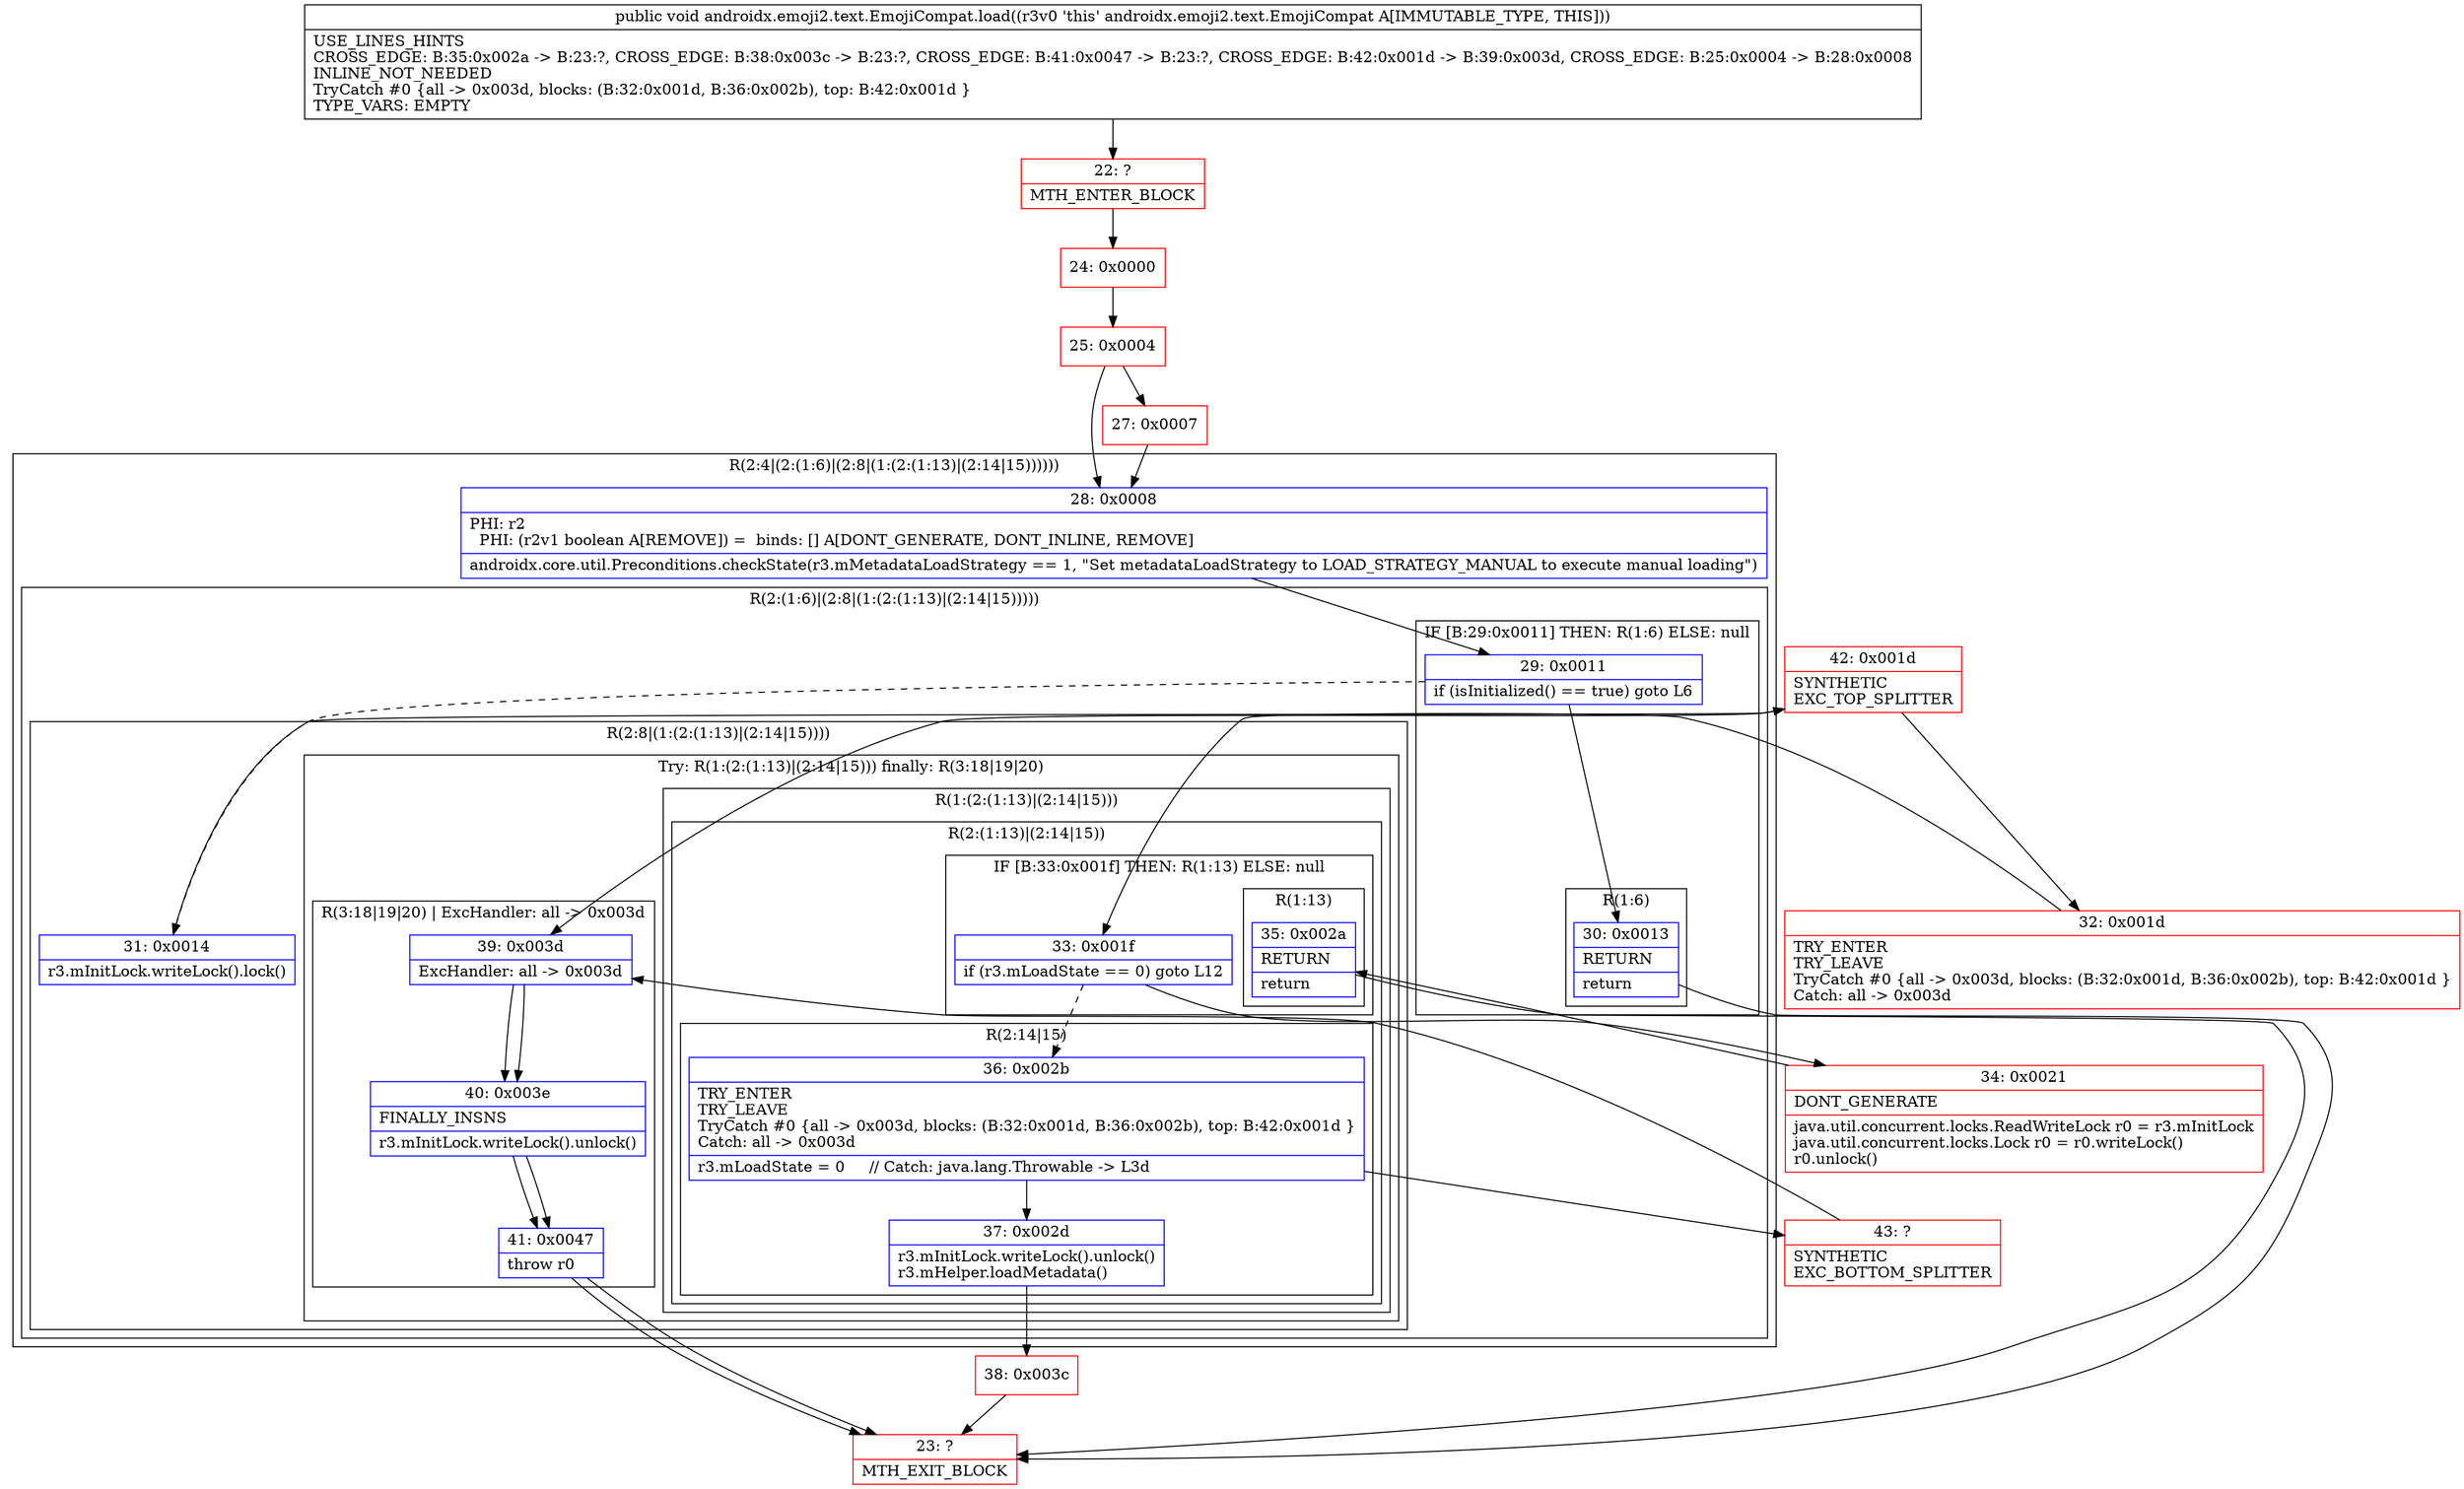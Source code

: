 digraph "CFG forandroidx.emoji2.text.EmojiCompat.load()V" {
subgraph cluster_Region_360831136 {
label = "R(2:4|(2:(1:6)|(2:8|(1:(2:(1:13)|(2:14|15))))))";
node [shape=record,color=blue];
Node_28 [shape=record,label="{28\:\ 0x0008|PHI: r2 \l  PHI: (r2v1 boolean A[REMOVE]) =  binds: [] A[DONT_GENERATE, DONT_INLINE, REMOVE]\l|androidx.core.util.Preconditions.checkState(r3.mMetadataLoadStrategy == 1, \"Set metadataLoadStrategy to LOAD_STRATEGY_MANUAL to execute manual loading\")\l}"];
subgraph cluster_Region_1990330645 {
label = "R(2:(1:6)|(2:8|(1:(2:(1:13)|(2:14|15)))))";
node [shape=record,color=blue];
subgraph cluster_IfRegion_2116410572 {
label = "IF [B:29:0x0011] THEN: R(1:6) ELSE: null";
node [shape=record,color=blue];
Node_29 [shape=record,label="{29\:\ 0x0011|if (isInitialized() == true) goto L6\l}"];
subgraph cluster_Region_1750249238 {
label = "R(1:6)";
node [shape=record,color=blue];
Node_30 [shape=record,label="{30\:\ 0x0013|RETURN\l|return\l}"];
}
}
subgraph cluster_Region_1930247780 {
label = "R(2:8|(1:(2:(1:13)|(2:14|15))))";
node [shape=record,color=blue];
Node_31 [shape=record,label="{31\:\ 0x0014|r3.mInitLock.writeLock().lock()\l}"];
subgraph cluster_TryCatchRegion_352418737 {
label = "Try: R(1:(2:(1:13)|(2:14|15))) finally: R(3:18|19|20)";
node [shape=record,color=blue];
subgraph cluster_Region_1167201889 {
label = "R(1:(2:(1:13)|(2:14|15)))";
node [shape=record,color=blue];
subgraph cluster_Region_944061402 {
label = "R(2:(1:13)|(2:14|15))";
node [shape=record,color=blue];
subgraph cluster_IfRegion_581033128 {
label = "IF [B:33:0x001f] THEN: R(1:13) ELSE: null";
node [shape=record,color=blue];
Node_33 [shape=record,label="{33\:\ 0x001f|if (r3.mLoadState == 0) goto L12\l}"];
subgraph cluster_Region_1021573054 {
label = "R(1:13)";
node [shape=record,color=blue];
Node_35 [shape=record,label="{35\:\ 0x002a|RETURN\l|return\l}"];
}
}
subgraph cluster_Region_1771560797 {
label = "R(2:14|15)";
node [shape=record,color=blue];
Node_36 [shape=record,label="{36\:\ 0x002b|TRY_ENTER\lTRY_LEAVE\lTryCatch #0 \{all \-\> 0x003d, blocks: (B:32:0x001d, B:36:0x002b), top: B:42:0x001d \}\lCatch: all \-\> 0x003d\l|r3.mLoadState = 0     \/\/ Catch: java.lang.Throwable \-\> L3d\l}"];
Node_37 [shape=record,label="{37\:\ 0x002d|r3.mInitLock.writeLock().unlock()\lr3.mHelper.loadMetadata()\l}"];
}
}
}
subgraph cluster_Region_2015212126 {
label = "R(3:18|19|20) | ExcHandler: all \-\> 0x003d\l";
node [shape=record,color=blue];
Node_39 [shape=record,label="{39\:\ 0x003d|ExcHandler: all \-\> 0x003d\l}"];
Node_40 [shape=record,label="{40\:\ 0x003e|FINALLY_INSNS\l|r3.mInitLock.writeLock().unlock()\l}"];
Node_41 [shape=record,label="{41\:\ 0x0047|throw r0\l}"];
}
}
}
}
}
subgraph cluster_Region_2015212126 {
label = "R(3:18|19|20) | ExcHandler: all \-\> 0x003d\l";
node [shape=record,color=blue];
Node_39 [shape=record,label="{39\:\ 0x003d|ExcHandler: all \-\> 0x003d\l}"];
Node_40 [shape=record,label="{40\:\ 0x003e|FINALLY_INSNS\l|r3.mInitLock.writeLock().unlock()\l}"];
Node_41 [shape=record,label="{41\:\ 0x0047|throw r0\l}"];
}
Node_22 [shape=record,color=red,label="{22\:\ ?|MTH_ENTER_BLOCK\l}"];
Node_24 [shape=record,color=red,label="{24\:\ 0x0000}"];
Node_25 [shape=record,color=red,label="{25\:\ 0x0004}"];
Node_27 [shape=record,color=red,label="{27\:\ 0x0007}"];
Node_23 [shape=record,color=red,label="{23\:\ ?|MTH_EXIT_BLOCK\l}"];
Node_42 [shape=record,color=red,label="{42\:\ 0x001d|SYNTHETIC\lEXC_TOP_SPLITTER\l}"];
Node_32 [shape=record,color=red,label="{32\:\ 0x001d|TRY_ENTER\lTRY_LEAVE\lTryCatch #0 \{all \-\> 0x003d, blocks: (B:32:0x001d, B:36:0x002b), top: B:42:0x001d \}\lCatch: all \-\> 0x003d\l}"];
Node_34 [shape=record,color=red,label="{34\:\ 0x0021|DONT_GENERATE\l|java.util.concurrent.locks.ReadWriteLock r0 = r3.mInitLock\ljava.util.concurrent.locks.Lock r0 = r0.writeLock()\lr0.unlock()\l}"];
Node_38 [shape=record,color=red,label="{38\:\ 0x003c}"];
Node_43 [shape=record,color=red,label="{43\:\ ?|SYNTHETIC\lEXC_BOTTOM_SPLITTER\l}"];
MethodNode[shape=record,label="{public void androidx.emoji2.text.EmojiCompat.load((r3v0 'this' androidx.emoji2.text.EmojiCompat A[IMMUTABLE_TYPE, THIS]))  | USE_LINES_HINTS\lCROSS_EDGE: B:35:0x002a \-\> B:23:?, CROSS_EDGE: B:38:0x003c \-\> B:23:?, CROSS_EDGE: B:41:0x0047 \-\> B:23:?, CROSS_EDGE: B:42:0x001d \-\> B:39:0x003d, CROSS_EDGE: B:25:0x0004 \-\> B:28:0x0008\lINLINE_NOT_NEEDED\lTryCatch #0 \{all \-\> 0x003d, blocks: (B:32:0x001d, B:36:0x002b), top: B:42:0x001d \}\lTYPE_VARS: EMPTY\l}"];
MethodNode -> Node_22;Node_28 -> Node_29;
Node_29 -> Node_30;
Node_29 -> Node_31[style=dashed];
Node_30 -> Node_23;
Node_31 -> Node_42;
Node_33 -> Node_34;
Node_33 -> Node_36[style=dashed];
Node_35 -> Node_23;
Node_36 -> Node_37;
Node_36 -> Node_43;
Node_37 -> Node_38;
Node_39 -> Node_40;
Node_40 -> Node_41;
Node_41 -> Node_23;
Node_39 -> Node_40;
Node_40 -> Node_41;
Node_41 -> Node_23;
Node_22 -> Node_24;
Node_24 -> Node_25;
Node_25 -> Node_27;
Node_25 -> Node_28;
Node_27 -> Node_28;
Node_42 -> Node_32;
Node_42 -> Node_39;
Node_32 -> Node_33;
Node_34 -> Node_35;
Node_38 -> Node_23;
Node_43 -> Node_39;
}

